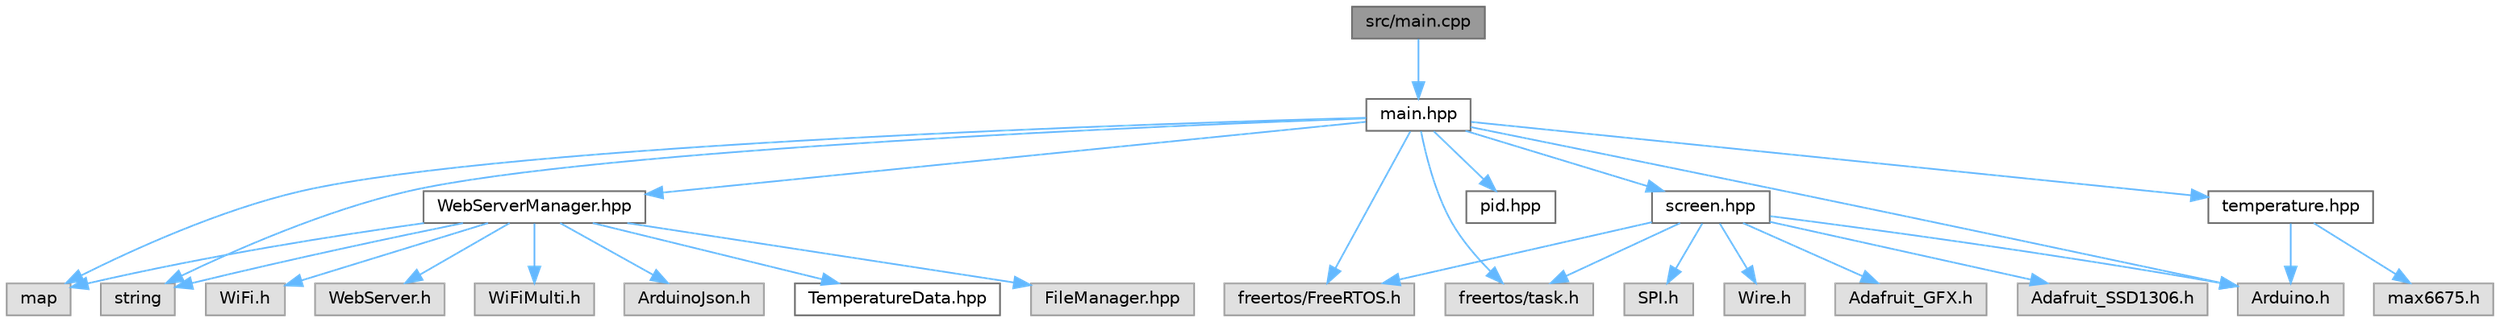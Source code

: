 digraph "src/main.cpp"
{
 // LATEX_PDF_SIZE
  bgcolor="transparent";
  edge [fontname=Helvetica,fontsize=10,labelfontname=Helvetica,labelfontsize=10];
  node [fontname=Helvetica,fontsize=10,shape=box,height=0.2,width=0.4];
  Node1 [id="Node000001",label="src/main.cpp",height=0.2,width=0.4,color="gray40", fillcolor="grey60", style="filled", fontcolor="black",tooltip="Main file for the smart thermostat project. That implements FreeRTOS tasks for web server,..."];
  Node1 -> Node2 [id="edge28_Node000001_Node000002",color="steelblue1",style="solid",tooltip=" "];
  Node2 [id="Node000002",label="main.hpp",height=0.2,width=0.4,color="grey40", fillcolor="white", style="filled",URL="$d0/d00/main_8hpp.html",tooltip=" "];
  Node2 -> Node3 [id="edge29_Node000002_Node000003",color="steelblue1",style="solid",tooltip=" "];
  Node3 [id="Node000003",label="freertos/FreeRTOS.h",height=0.2,width=0.4,color="grey60", fillcolor="#E0E0E0", style="filled",tooltip=" "];
  Node2 -> Node4 [id="edge30_Node000002_Node000004",color="steelblue1",style="solid",tooltip=" "];
  Node4 [id="Node000004",label="freertos/task.h",height=0.2,width=0.4,color="grey60", fillcolor="#E0E0E0", style="filled",tooltip=" "];
  Node2 -> Node5 [id="edge31_Node000002_Node000005",color="steelblue1",style="solid",tooltip=" "];
  Node5 [id="Node000005",label="Arduino.h",height=0.2,width=0.4,color="grey60", fillcolor="#E0E0E0", style="filled",tooltip=" "];
  Node2 -> Node6 [id="edge32_Node000002_Node000006",color="steelblue1",style="solid",tooltip=" "];
  Node6 [id="Node000006",label="map",height=0.2,width=0.4,color="grey60", fillcolor="#E0E0E0", style="filled",tooltip=" "];
  Node2 -> Node7 [id="edge33_Node000002_Node000007",color="steelblue1",style="solid",tooltip=" "];
  Node7 [id="Node000007",label="string",height=0.2,width=0.4,color="grey60", fillcolor="#E0E0E0", style="filled",tooltip=" "];
  Node2 -> Node8 [id="edge34_Node000002_Node000008",color="steelblue1",style="solid",tooltip=" "];
  Node8 [id="Node000008",label="pid.hpp",height=0.2,width=0.4,color="grey40", fillcolor="white", style="filled",URL="$d4/db9/pid_8hpp.html",tooltip=" "];
  Node2 -> Node9 [id="edge35_Node000002_Node000009",color="steelblue1",style="solid",tooltip=" "];
  Node9 [id="Node000009",label="WebServerManager.hpp",height=0.2,width=0.4,color="grey40", fillcolor="white", style="filled",URL="$d4/dd5/WebServerManager_8hpp.html",tooltip="Web server manager class definition."];
  Node9 -> Node10 [id="edge36_Node000009_Node000010",color="steelblue1",style="solid",tooltip=" "];
  Node10 [id="Node000010",label="WiFi.h",height=0.2,width=0.4,color="grey60", fillcolor="#E0E0E0", style="filled",tooltip=" "];
  Node9 -> Node11 [id="edge37_Node000009_Node000011",color="steelblue1",style="solid",tooltip=" "];
  Node11 [id="Node000011",label="WebServer.h",height=0.2,width=0.4,color="grey60", fillcolor="#E0E0E0", style="filled",tooltip=" "];
  Node9 -> Node12 [id="edge38_Node000009_Node000012",color="steelblue1",style="solid",tooltip=" "];
  Node12 [id="Node000012",label="WiFiMulti.h",height=0.2,width=0.4,color="grey60", fillcolor="#E0E0E0", style="filled",tooltip=" "];
  Node9 -> Node13 [id="edge39_Node000009_Node000013",color="steelblue1",style="solid",tooltip=" "];
  Node13 [id="Node000013",label="ArduinoJson.h",height=0.2,width=0.4,color="grey60", fillcolor="#E0E0E0", style="filled",tooltip=" "];
  Node9 -> Node6 [id="edge40_Node000009_Node000006",color="steelblue1",style="solid",tooltip=" "];
  Node9 -> Node7 [id="edge41_Node000009_Node000007",color="steelblue1",style="solid",tooltip=" "];
  Node9 -> Node14 [id="edge42_Node000009_Node000014",color="steelblue1",style="solid",tooltip=" "];
  Node14 [id="Node000014",label="TemperatureData.hpp",height=0.2,width=0.4,color="grey40", fillcolor="white", style="filled",URL="$df/d7c/TemperatureData_8hpp.html",tooltip=" "];
  Node9 -> Node15 [id="edge43_Node000009_Node000015",color="steelblue1",style="solid",tooltip=" "];
  Node15 [id="Node000015",label="FileManager.hpp",height=0.2,width=0.4,color="grey60", fillcolor="#E0E0E0", style="filled",tooltip=" "];
  Node2 -> Node16 [id="edge44_Node000002_Node000016",color="steelblue1",style="solid",tooltip=" "];
  Node16 [id="Node000016",label="screen.hpp",height=0.2,width=0.4,color="grey40", fillcolor="white", style="filled",URL="$d6/d5e/screen_8hpp.html",tooltip=" "];
  Node16 -> Node5 [id="edge45_Node000016_Node000005",color="steelblue1",style="solid",tooltip=" "];
  Node16 -> Node3 [id="edge46_Node000016_Node000003",color="steelblue1",style="solid",tooltip=" "];
  Node16 -> Node4 [id="edge47_Node000016_Node000004",color="steelblue1",style="solid",tooltip=" "];
  Node16 -> Node17 [id="edge48_Node000016_Node000017",color="steelblue1",style="solid",tooltip=" "];
  Node17 [id="Node000017",label="SPI.h",height=0.2,width=0.4,color="grey60", fillcolor="#E0E0E0", style="filled",tooltip=" "];
  Node16 -> Node18 [id="edge49_Node000016_Node000018",color="steelblue1",style="solid",tooltip=" "];
  Node18 [id="Node000018",label="Wire.h",height=0.2,width=0.4,color="grey60", fillcolor="#E0E0E0", style="filled",tooltip=" "];
  Node16 -> Node19 [id="edge50_Node000016_Node000019",color="steelblue1",style="solid",tooltip=" "];
  Node19 [id="Node000019",label="Adafruit_GFX.h",height=0.2,width=0.4,color="grey60", fillcolor="#E0E0E0", style="filled",tooltip=" "];
  Node16 -> Node20 [id="edge51_Node000016_Node000020",color="steelblue1",style="solid",tooltip=" "];
  Node20 [id="Node000020",label="Adafruit_SSD1306.h",height=0.2,width=0.4,color="grey60", fillcolor="#E0E0E0", style="filled",tooltip=" "];
  Node2 -> Node21 [id="edge52_Node000002_Node000021",color="steelblue1",style="solid",tooltip=" "];
  Node21 [id="Node000021",label="temperature.hpp",height=0.2,width=0.4,color="grey40", fillcolor="white", style="filled",URL="$dc/d32/temperature_8hpp.html",tooltip=" "];
  Node21 -> Node5 [id="edge53_Node000021_Node000005",color="steelblue1",style="solid",tooltip=" "];
  Node21 -> Node22 [id="edge54_Node000021_Node000022",color="steelblue1",style="solid",tooltip=" "];
  Node22 [id="Node000022",label="max6675.h",height=0.2,width=0.4,color="grey60", fillcolor="#E0E0E0", style="filled",tooltip=" "];
}
